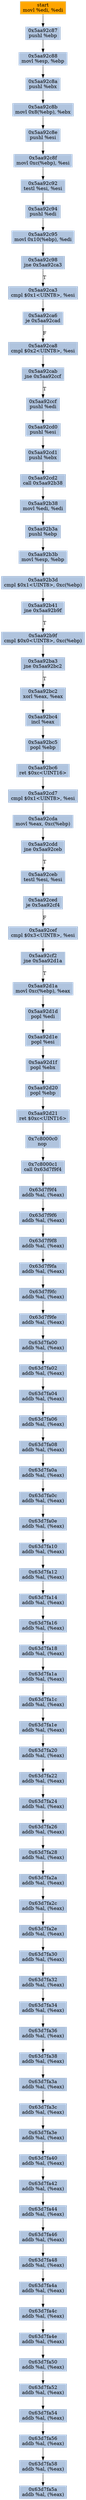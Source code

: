 digraph G {
node[shape=rectangle,style=filled,fillcolor=lightsteelblue,color=lightsteelblue]
bgcolor="transparent"
a0x5aa92c85movl_edi_edi[label="start\nmovl %edi, %edi",color="lightgrey",fillcolor="orange"];
a0x5aa92c87pushl_ebp[label="0x5aa92c87\npushl %ebp"];
a0x5aa92c88movl_esp_ebp[label="0x5aa92c88\nmovl %esp, %ebp"];
a0x5aa92c8apushl_ebx[label="0x5aa92c8a\npushl %ebx"];
a0x5aa92c8bmovl_0x8ebp__ebx[label="0x5aa92c8b\nmovl 0x8(%ebp), %ebx"];
a0x5aa92c8epushl_esi[label="0x5aa92c8e\npushl %esi"];
a0x5aa92c8fmovl_0xcebp__esi[label="0x5aa92c8f\nmovl 0xc(%ebp), %esi"];
a0x5aa92c92testl_esi_esi[label="0x5aa92c92\ntestl %esi, %esi"];
a0x5aa92c94pushl_edi[label="0x5aa92c94\npushl %edi"];
a0x5aa92c95movl_0x10ebp__edi[label="0x5aa92c95\nmovl 0x10(%ebp), %edi"];
a0x5aa92c98jne_0x5aa92ca3[label="0x5aa92c98\njne 0x5aa92ca3"];
a0x5aa92ca3cmpl_0x1UINT8_esi[label="0x5aa92ca3\ncmpl $0x1<UINT8>, %esi"];
a0x5aa92ca6je_0x5aa92cad[label="0x5aa92ca6\nje 0x5aa92cad"];
a0x5aa92ca8cmpl_0x2UINT8_esi[label="0x5aa92ca8\ncmpl $0x2<UINT8>, %esi"];
a0x5aa92cabjne_0x5aa92ccf[label="0x5aa92cab\njne 0x5aa92ccf"];
a0x5aa92ccfpushl_edi[label="0x5aa92ccf\npushl %edi"];
a0x5aa92cd0pushl_esi[label="0x5aa92cd0\npushl %esi"];
a0x5aa92cd1pushl_ebx[label="0x5aa92cd1\npushl %ebx"];
a0x5aa92cd2call_0x5aa92b38[label="0x5aa92cd2\ncall 0x5aa92b38"];
a0x5aa92b38movl_edi_edi[label="0x5aa92b38\nmovl %edi, %edi"];
a0x5aa92b3apushl_ebp[label="0x5aa92b3a\npushl %ebp"];
a0x5aa92b3bmovl_esp_ebp[label="0x5aa92b3b\nmovl %esp, %ebp"];
a0x5aa92b3dcmpl_0x1UINT8_0xcebp_[label="0x5aa92b3d\ncmpl $0x1<UINT8>, 0xc(%ebp)"];
a0x5aa92b41jne_0x5aa92b9f[label="0x5aa92b41\njne 0x5aa92b9f"];
a0x5aa92b9fcmpl_0x0UINT8_0xcebp_[label="0x5aa92b9f\ncmpl $0x0<UINT8>, 0xc(%ebp)"];
a0x5aa92ba3jne_0x5aa92bc2[label="0x5aa92ba3\njne 0x5aa92bc2"];
a0x5aa92bc2xorl_eax_eax[label="0x5aa92bc2\nxorl %eax, %eax"];
a0x5aa92bc4incl_eax[label="0x5aa92bc4\nincl %eax"];
a0x5aa92bc5popl_ebp[label="0x5aa92bc5\npopl %ebp"];
a0x5aa92bc6ret_0xcUINT16[label="0x5aa92bc6\nret $0xc<UINT16>"];
a0x5aa92cd7cmpl_0x1UINT8_esi[label="0x5aa92cd7\ncmpl $0x1<UINT8>, %esi"];
a0x5aa92cdamovl_eax_0xcebp_[label="0x5aa92cda\nmovl %eax, 0xc(%ebp)"];
a0x5aa92cddjne_0x5aa92ceb[label="0x5aa92cdd\njne 0x5aa92ceb"];
a0x5aa92cebtestl_esi_esi[label="0x5aa92ceb\ntestl %esi, %esi"];
a0x5aa92cedje_0x5aa92cf4[label="0x5aa92ced\nje 0x5aa92cf4"];
a0x5aa92cefcmpl_0x3UINT8_esi[label="0x5aa92cef\ncmpl $0x3<UINT8>, %esi"];
a0x5aa92cf2jne_0x5aa92d1a[label="0x5aa92cf2\njne 0x5aa92d1a"];
a0x5aa92d1amovl_0xcebp__eax[label="0x5aa92d1a\nmovl 0xc(%ebp), %eax"];
a0x5aa92d1dpopl_edi[label="0x5aa92d1d\npopl %edi"];
a0x5aa92d1epopl_esi[label="0x5aa92d1e\npopl %esi"];
a0x5aa92d1fpopl_ebx[label="0x5aa92d1f\npopl %ebx"];
a0x5aa92d20popl_ebp[label="0x5aa92d20\npopl %ebp"];
a0x5aa92d21ret_0xcUINT16[label="0x5aa92d21\nret $0xc<UINT16>"];
a0x7c8000c0nop_[label="0x7c8000c0\nnop "];
a0x7c8000c1call_0x63d7f9f4[label="0x7c8000c1\ncall 0x63d7f9f4"];
a0x63d7f9f4addb_al_eax_[label="0x63d7f9f4\naddb %al, (%eax)"];
a0x63d7f9f6addb_al_eax_[label="0x63d7f9f6\naddb %al, (%eax)"];
a0x63d7f9f8addb_al_eax_[label="0x63d7f9f8\naddb %al, (%eax)"];
a0x63d7f9faaddb_al_eax_[label="0x63d7f9fa\naddb %al, (%eax)"];
a0x63d7f9fcaddb_al_eax_[label="0x63d7f9fc\naddb %al, (%eax)"];
a0x63d7f9feaddb_al_eax_[label="0x63d7f9fe\naddb %al, (%eax)"];
a0x63d7fa00addb_al_eax_[label="0x63d7fa00\naddb %al, (%eax)"];
a0x63d7fa02addb_al_eax_[label="0x63d7fa02\naddb %al, (%eax)"];
a0x63d7fa04addb_al_eax_[label="0x63d7fa04\naddb %al, (%eax)"];
a0x63d7fa06addb_al_eax_[label="0x63d7fa06\naddb %al, (%eax)"];
a0x63d7fa08addb_al_eax_[label="0x63d7fa08\naddb %al, (%eax)"];
a0x63d7fa0aaddb_al_eax_[label="0x63d7fa0a\naddb %al, (%eax)"];
a0x63d7fa0caddb_al_eax_[label="0x63d7fa0c\naddb %al, (%eax)"];
a0x63d7fa0eaddb_al_eax_[label="0x63d7fa0e\naddb %al, (%eax)"];
a0x63d7fa10addb_al_eax_[label="0x63d7fa10\naddb %al, (%eax)"];
a0x63d7fa12addb_al_eax_[label="0x63d7fa12\naddb %al, (%eax)"];
a0x63d7fa14addb_al_eax_[label="0x63d7fa14\naddb %al, (%eax)"];
a0x63d7fa16addb_al_eax_[label="0x63d7fa16\naddb %al, (%eax)"];
a0x63d7fa18addb_al_eax_[label="0x63d7fa18\naddb %al, (%eax)"];
a0x63d7fa1aaddb_al_eax_[label="0x63d7fa1a\naddb %al, (%eax)"];
a0x63d7fa1caddb_al_eax_[label="0x63d7fa1c\naddb %al, (%eax)"];
a0x63d7fa1eaddb_al_eax_[label="0x63d7fa1e\naddb %al, (%eax)"];
a0x63d7fa20addb_al_eax_[label="0x63d7fa20\naddb %al, (%eax)"];
a0x63d7fa22addb_al_eax_[label="0x63d7fa22\naddb %al, (%eax)"];
a0x63d7fa24addb_al_eax_[label="0x63d7fa24\naddb %al, (%eax)"];
a0x63d7fa26addb_al_eax_[label="0x63d7fa26\naddb %al, (%eax)"];
a0x63d7fa28addb_al_eax_[label="0x63d7fa28\naddb %al, (%eax)"];
a0x63d7fa2aaddb_al_eax_[label="0x63d7fa2a\naddb %al, (%eax)"];
a0x63d7fa2caddb_al_eax_[label="0x63d7fa2c\naddb %al, (%eax)"];
a0x63d7fa2eaddb_al_eax_[label="0x63d7fa2e\naddb %al, (%eax)"];
a0x63d7fa30addb_al_eax_[label="0x63d7fa30\naddb %al, (%eax)"];
a0x63d7fa32addb_al_eax_[label="0x63d7fa32\naddb %al, (%eax)"];
a0x63d7fa34addb_al_eax_[label="0x63d7fa34\naddb %al, (%eax)"];
a0x63d7fa36addb_al_eax_[label="0x63d7fa36\naddb %al, (%eax)"];
a0x63d7fa38addb_al_eax_[label="0x63d7fa38\naddb %al, (%eax)"];
a0x63d7fa3aaddb_al_eax_[label="0x63d7fa3a\naddb %al, (%eax)"];
a0x63d7fa3caddb_al_eax_[label="0x63d7fa3c\naddb %al, (%eax)"];
a0x63d7fa3eaddb_al_eax_[label="0x63d7fa3e\naddb %al, (%eax)"];
a0x63d7fa40addb_al_eax_[label="0x63d7fa40\naddb %al, (%eax)"];
a0x63d7fa42addb_al_eax_[label="0x63d7fa42\naddb %al, (%eax)"];
a0x63d7fa44addb_al_eax_[label="0x63d7fa44\naddb %al, (%eax)"];
a0x63d7fa46addb_al_eax_[label="0x63d7fa46\naddb %al, (%eax)"];
a0x63d7fa48addb_al_eax_[label="0x63d7fa48\naddb %al, (%eax)"];
a0x63d7fa4aaddb_al_eax_[label="0x63d7fa4a\naddb %al, (%eax)"];
a0x63d7fa4caddb_al_eax_[label="0x63d7fa4c\naddb %al, (%eax)"];
a0x63d7fa4eaddb_al_eax_[label="0x63d7fa4e\naddb %al, (%eax)"];
a0x63d7fa50addb_al_eax_[label="0x63d7fa50\naddb %al, (%eax)"];
a0x63d7fa52addb_al_eax_[label="0x63d7fa52\naddb %al, (%eax)"];
a0x63d7fa54addb_al_eax_[label="0x63d7fa54\naddb %al, (%eax)"];
a0x63d7fa56addb_al_eax_[label="0x63d7fa56\naddb %al, (%eax)"];
a0x63d7fa58addb_al_eax_[label="0x63d7fa58\naddb %al, (%eax)"];
a0x63d7fa5aaddb_al_eax_[label="0x63d7fa5a\naddb %al, (%eax)"];
a0x5aa92c85movl_edi_edi -> a0x5aa92c87pushl_ebp [color="#000000"];
a0x5aa92c87pushl_ebp -> a0x5aa92c88movl_esp_ebp [color="#000000"];
a0x5aa92c88movl_esp_ebp -> a0x5aa92c8apushl_ebx [color="#000000"];
a0x5aa92c8apushl_ebx -> a0x5aa92c8bmovl_0x8ebp__ebx [color="#000000"];
a0x5aa92c8bmovl_0x8ebp__ebx -> a0x5aa92c8epushl_esi [color="#000000"];
a0x5aa92c8epushl_esi -> a0x5aa92c8fmovl_0xcebp__esi [color="#000000"];
a0x5aa92c8fmovl_0xcebp__esi -> a0x5aa92c92testl_esi_esi [color="#000000"];
a0x5aa92c92testl_esi_esi -> a0x5aa92c94pushl_edi [color="#000000"];
a0x5aa92c94pushl_edi -> a0x5aa92c95movl_0x10ebp__edi [color="#000000"];
a0x5aa92c95movl_0x10ebp__edi -> a0x5aa92c98jne_0x5aa92ca3 [color="#000000"];
a0x5aa92c98jne_0x5aa92ca3 -> a0x5aa92ca3cmpl_0x1UINT8_esi [color="#000000",label="T"];
a0x5aa92ca3cmpl_0x1UINT8_esi -> a0x5aa92ca6je_0x5aa92cad [color="#000000"];
a0x5aa92ca6je_0x5aa92cad -> a0x5aa92ca8cmpl_0x2UINT8_esi [color="#000000",label="F"];
a0x5aa92ca8cmpl_0x2UINT8_esi -> a0x5aa92cabjne_0x5aa92ccf [color="#000000"];
a0x5aa92cabjne_0x5aa92ccf -> a0x5aa92ccfpushl_edi [color="#000000",label="T"];
a0x5aa92ccfpushl_edi -> a0x5aa92cd0pushl_esi [color="#000000"];
a0x5aa92cd0pushl_esi -> a0x5aa92cd1pushl_ebx [color="#000000"];
a0x5aa92cd1pushl_ebx -> a0x5aa92cd2call_0x5aa92b38 [color="#000000"];
a0x5aa92cd2call_0x5aa92b38 -> a0x5aa92b38movl_edi_edi [color="#000000"];
a0x5aa92b38movl_edi_edi -> a0x5aa92b3apushl_ebp [color="#000000"];
a0x5aa92b3apushl_ebp -> a0x5aa92b3bmovl_esp_ebp [color="#000000"];
a0x5aa92b3bmovl_esp_ebp -> a0x5aa92b3dcmpl_0x1UINT8_0xcebp_ [color="#000000"];
a0x5aa92b3dcmpl_0x1UINT8_0xcebp_ -> a0x5aa92b41jne_0x5aa92b9f [color="#000000"];
a0x5aa92b41jne_0x5aa92b9f -> a0x5aa92b9fcmpl_0x0UINT8_0xcebp_ [color="#000000",label="T"];
a0x5aa92b9fcmpl_0x0UINT8_0xcebp_ -> a0x5aa92ba3jne_0x5aa92bc2 [color="#000000"];
a0x5aa92ba3jne_0x5aa92bc2 -> a0x5aa92bc2xorl_eax_eax [color="#000000",label="T"];
a0x5aa92bc2xorl_eax_eax -> a0x5aa92bc4incl_eax [color="#000000"];
a0x5aa92bc4incl_eax -> a0x5aa92bc5popl_ebp [color="#000000"];
a0x5aa92bc5popl_ebp -> a0x5aa92bc6ret_0xcUINT16 [color="#000000"];
a0x5aa92bc6ret_0xcUINT16 -> a0x5aa92cd7cmpl_0x1UINT8_esi [color="#000000"];
a0x5aa92cd7cmpl_0x1UINT8_esi -> a0x5aa92cdamovl_eax_0xcebp_ [color="#000000"];
a0x5aa92cdamovl_eax_0xcebp_ -> a0x5aa92cddjne_0x5aa92ceb [color="#000000"];
a0x5aa92cddjne_0x5aa92ceb -> a0x5aa92cebtestl_esi_esi [color="#000000",label="T"];
a0x5aa92cebtestl_esi_esi -> a0x5aa92cedje_0x5aa92cf4 [color="#000000"];
a0x5aa92cedje_0x5aa92cf4 -> a0x5aa92cefcmpl_0x3UINT8_esi [color="#000000",label="F"];
a0x5aa92cefcmpl_0x3UINT8_esi -> a0x5aa92cf2jne_0x5aa92d1a [color="#000000"];
a0x5aa92cf2jne_0x5aa92d1a -> a0x5aa92d1amovl_0xcebp__eax [color="#000000",label="T"];
a0x5aa92d1amovl_0xcebp__eax -> a0x5aa92d1dpopl_edi [color="#000000"];
a0x5aa92d1dpopl_edi -> a0x5aa92d1epopl_esi [color="#000000"];
a0x5aa92d1epopl_esi -> a0x5aa92d1fpopl_ebx [color="#000000"];
a0x5aa92d1fpopl_ebx -> a0x5aa92d20popl_ebp [color="#000000"];
a0x5aa92d20popl_ebp -> a0x5aa92d21ret_0xcUINT16 [color="#000000"];
a0x5aa92d21ret_0xcUINT16 -> a0x7c8000c0nop_ [color="#000000"];
a0x7c8000c0nop_ -> a0x7c8000c1call_0x63d7f9f4 [color="#000000"];
a0x7c8000c1call_0x63d7f9f4 -> a0x63d7f9f4addb_al_eax_ [color="#000000"];
a0x63d7f9f4addb_al_eax_ -> a0x63d7f9f6addb_al_eax_ [color="#000000"];
a0x63d7f9f6addb_al_eax_ -> a0x63d7f9f8addb_al_eax_ [color="#000000"];
a0x63d7f9f8addb_al_eax_ -> a0x63d7f9faaddb_al_eax_ [color="#000000"];
a0x63d7f9faaddb_al_eax_ -> a0x63d7f9fcaddb_al_eax_ [color="#000000"];
a0x63d7f9fcaddb_al_eax_ -> a0x63d7f9feaddb_al_eax_ [color="#000000"];
a0x63d7f9feaddb_al_eax_ -> a0x63d7fa00addb_al_eax_ [color="#000000"];
a0x63d7fa00addb_al_eax_ -> a0x63d7fa02addb_al_eax_ [color="#000000"];
a0x63d7fa02addb_al_eax_ -> a0x63d7fa04addb_al_eax_ [color="#000000"];
a0x63d7fa04addb_al_eax_ -> a0x63d7fa06addb_al_eax_ [color="#000000"];
a0x63d7fa06addb_al_eax_ -> a0x63d7fa08addb_al_eax_ [color="#000000"];
a0x63d7fa08addb_al_eax_ -> a0x63d7fa0aaddb_al_eax_ [color="#000000"];
a0x63d7fa0aaddb_al_eax_ -> a0x63d7fa0caddb_al_eax_ [color="#000000"];
a0x63d7fa0caddb_al_eax_ -> a0x63d7fa0eaddb_al_eax_ [color="#000000"];
a0x63d7fa0eaddb_al_eax_ -> a0x63d7fa10addb_al_eax_ [color="#000000"];
a0x63d7fa10addb_al_eax_ -> a0x63d7fa12addb_al_eax_ [color="#000000"];
a0x63d7fa12addb_al_eax_ -> a0x63d7fa14addb_al_eax_ [color="#000000"];
a0x63d7fa14addb_al_eax_ -> a0x63d7fa16addb_al_eax_ [color="#000000"];
a0x63d7fa16addb_al_eax_ -> a0x63d7fa18addb_al_eax_ [color="#000000"];
a0x63d7fa18addb_al_eax_ -> a0x63d7fa1aaddb_al_eax_ [color="#000000"];
a0x63d7fa1aaddb_al_eax_ -> a0x63d7fa1caddb_al_eax_ [color="#000000"];
a0x63d7fa1caddb_al_eax_ -> a0x63d7fa1eaddb_al_eax_ [color="#000000"];
a0x63d7fa1eaddb_al_eax_ -> a0x63d7fa20addb_al_eax_ [color="#000000"];
a0x63d7fa20addb_al_eax_ -> a0x63d7fa22addb_al_eax_ [color="#000000"];
a0x63d7fa22addb_al_eax_ -> a0x63d7fa24addb_al_eax_ [color="#000000"];
a0x63d7fa24addb_al_eax_ -> a0x63d7fa26addb_al_eax_ [color="#000000"];
a0x63d7fa26addb_al_eax_ -> a0x63d7fa28addb_al_eax_ [color="#000000"];
a0x63d7fa28addb_al_eax_ -> a0x63d7fa2aaddb_al_eax_ [color="#000000"];
a0x63d7fa2aaddb_al_eax_ -> a0x63d7fa2caddb_al_eax_ [color="#000000"];
a0x63d7fa2caddb_al_eax_ -> a0x63d7fa2eaddb_al_eax_ [color="#000000"];
a0x63d7fa2eaddb_al_eax_ -> a0x63d7fa30addb_al_eax_ [color="#000000"];
a0x63d7fa30addb_al_eax_ -> a0x63d7fa32addb_al_eax_ [color="#000000"];
a0x63d7fa32addb_al_eax_ -> a0x63d7fa34addb_al_eax_ [color="#000000"];
a0x63d7fa34addb_al_eax_ -> a0x63d7fa36addb_al_eax_ [color="#000000"];
a0x63d7fa36addb_al_eax_ -> a0x63d7fa38addb_al_eax_ [color="#000000"];
a0x63d7fa38addb_al_eax_ -> a0x63d7fa3aaddb_al_eax_ [color="#000000"];
a0x63d7fa3aaddb_al_eax_ -> a0x63d7fa3caddb_al_eax_ [color="#000000"];
a0x63d7fa3caddb_al_eax_ -> a0x63d7fa3eaddb_al_eax_ [color="#000000"];
a0x63d7fa3eaddb_al_eax_ -> a0x63d7fa40addb_al_eax_ [color="#000000"];
a0x63d7fa40addb_al_eax_ -> a0x63d7fa42addb_al_eax_ [color="#000000"];
a0x63d7fa42addb_al_eax_ -> a0x63d7fa44addb_al_eax_ [color="#000000"];
a0x63d7fa44addb_al_eax_ -> a0x63d7fa46addb_al_eax_ [color="#000000"];
a0x63d7fa46addb_al_eax_ -> a0x63d7fa48addb_al_eax_ [color="#000000"];
a0x63d7fa48addb_al_eax_ -> a0x63d7fa4aaddb_al_eax_ [color="#000000"];
a0x63d7fa4aaddb_al_eax_ -> a0x63d7fa4caddb_al_eax_ [color="#000000"];
a0x63d7fa4caddb_al_eax_ -> a0x63d7fa4eaddb_al_eax_ [color="#000000"];
a0x63d7fa4eaddb_al_eax_ -> a0x63d7fa50addb_al_eax_ [color="#000000"];
a0x63d7fa50addb_al_eax_ -> a0x63d7fa52addb_al_eax_ [color="#000000"];
a0x63d7fa52addb_al_eax_ -> a0x63d7fa54addb_al_eax_ [color="#000000"];
a0x63d7fa54addb_al_eax_ -> a0x63d7fa56addb_al_eax_ [color="#000000"];
a0x63d7fa56addb_al_eax_ -> a0x63d7fa58addb_al_eax_ [color="#000000"];
a0x63d7fa58addb_al_eax_ -> a0x63d7fa5aaddb_al_eax_ [color="#000000"];
}
